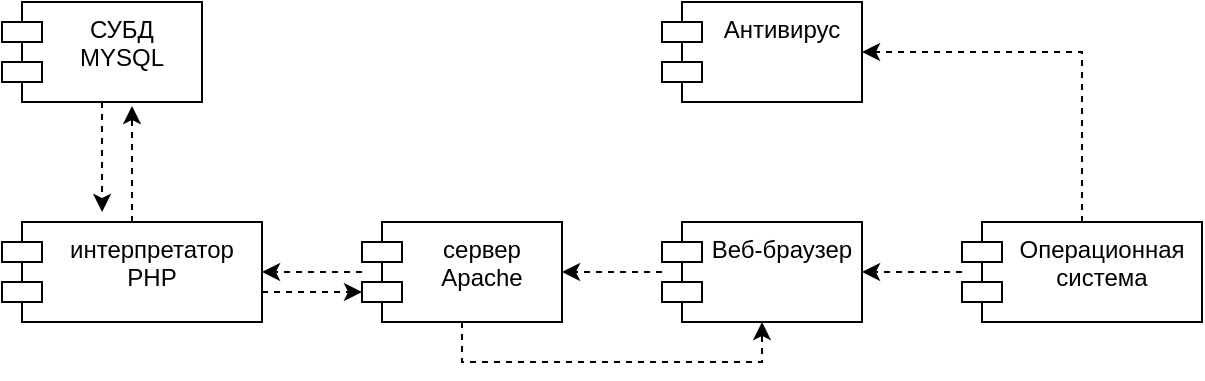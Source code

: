 <mxfile version="24.2.8" type="device">
  <diagram name="Page-1" id="gZ2owAIogtQZYCgnZvjZ">
    <mxGraphModel dx="2074" dy="1142" grid="1" gridSize="10" guides="1" tooltips="1" connect="1" arrows="1" fold="1" page="1" pageScale="1" pageWidth="850" pageHeight="1100" math="0" shadow="0">
      <root>
        <mxCell id="0" />
        <mxCell id="1" parent="0" />
        <mxCell id="5E7DoI3xS24oE3ILswI5-49" style="edgeStyle=orthogonalEdgeStyle;rounded=0;orthogonalLoop=1;jettySize=auto;html=1;entryX=1;entryY=0.5;entryDx=0;entryDy=0;dashed=1;" edge="1" parent="1" source="5E7DoI3xS24oE3ILswI5-40" target="5E7DoI3xS24oE3ILswI5-42">
          <mxGeometry relative="1" as="geometry" />
        </mxCell>
        <mxCell id="5E7DoI3xS24oE3ILswI5-40" value="&lt;div&gt;Веб-браузер&lt;/div&gt;" style="shape=module;align=left;spacingLeft=20;align=center;verticalAlign=top;whiteSpace=wrap;html=1;" vertex="1" parent="1">
          <mxGeometry x="510" y="540" width="100" height="50" as="geometry" />
        </mxCell>
        <mxCell id="5E7DoI3xS24oE3ILswI5-41" value="&lt;div&gt;Антивирус&lt;/div&gt;" style="shape=module;align=left;spacingLeft=20;align=center;verticalAlign=top;whiteSpace=wrap;html=1;" vertex="1" parent="1">
          <mxGeometry x="510" y="430" width="100" height="50" as="geometry" />
        </mxCell>
        <mxCell id="5E7DoI3xS24oE3ILswI5-53" style="edgeStyle=orthogonalEdgeStyle;rounded=0;orthogonalLoop=1;jettySize=auto;html=1;entryX=1;entryY=0.5;entryDx=0;entryDy=0;dashed=1;" edge="1" parent="1" source="5E7DoI3xS24oE3ILswI5-42" target="5E7DoI3xS24oE3ILswI5-45">
          <mxGeometry relative="1" as="geometry" />
        </mxCell>
        <mxCell id="5E7DoI3xS24oE3ILswI5-55" style="edgeStyle=orthogonalEdgeStyle;rounded=0;orthogonalLoop=1;jettySize=auto;html=1;entryX=0.5;entryY=1;entryDx=0;entryDy=0;dashed=1;" edge="1" parent="1" source="5E7DoI3xS24oE3ILswI5-42" target="5E7DoI3xS24oE3ILswI5-40">
          <mxGeometry relative="1" as="geometry">
            <Array as="points">
              <mxPoint x="410" y="610" />
              <mxPoint x="560" y="610" />
            </Array>
          </mxGeometry>
        </mxCell>
        <mxCell id="5E7DoI3xS24oE3ILswI5-42" value="&lt;div&gt;сервер &lt;br&gt;&lt;/div&gt;&lt;div&gt;Apache&lt;br&gt;&lt;/div&gt;" style="shape=module;align=left;spacingLeft=20;align=center;verticalAlign=top;whiteSpace=wrap;html=1;" vertex="1" parent="1">
          <mxGeometry x="360" y="540" width="100" height="50" as="geometry" />
        </mxCell>
        <mxCell id="5E7DoI3xS24oE3ILswI5-47" style="edgeStyle=orthogonalEdgeStyle;rounded=0;orthogonalLoop=1;jettySize=auto;html=1;entryX=1;entryY=0.5;entryDx=0;entryDy=0;dashed=1;" edge="1" parent="1" source="5E7DoI3xS24oE3ILswI5-43" target="5E7DoI3xS24oE3ILswI5-41">
          <mxGeometry relative="1" as="geometry">
            <Array as="points">
              <mxPoint x="720" y="455" />
            </Array>
          </mxGeometry>
        </mxCell>
        <mxCell id="5E7DoI3xS24oE3ILswI5-48" style="edgeStyle=orthogonalEdgeStyle;rounded=0;orthogonalLoop=1;jettySize=auto;html=1;dashed=1;" edge="1" parent="1" source="5E7DoI3xS24oE3ILswI5-43" target="5E7DoI3xS24oE3ILswI5-40">
          <mxGeometry relative="1" as="geometry" />
        </mxCell>
        <mxCell id="5E7DoI3xS24oE3ILswI5-43" value="&lt;div&gt;Операционная &lt;br&gt;&lt;/div&gt;&lt;div&gt;система&lt;br&gt;&lt;/div&gt;" style="shape=module;align=left;spacingLeft=20;align=center;verticalAlign=top;whiteSpace=wrap;html=1;" vertex="1" parent="1">
          <mxGeometry x="660" y="540" width="120" height="50" as="geometry" />
        </mxCell>
        <mxCell id="5E7DoI3xS24oE3ILswI5-44" value="&lt;div&gt;СУБД&lt;br&gt;&lt;/div&gt;&lt;div&gt;MYSQL&lt;/div&gt;" style="shape=module;align=left;spacingLeft=20;align=center;verticalAlign=top;whiteSpace=wrap;html=1;" vertex="1" parent="1">
          <mxGeometry x="180" y="430" width="100" height="50" as="geometry" />
        </mxCell>
        <mxCell id="5E7DoI3xS24oE3ILswI5-45" value="&lt;div&gt;интерпретатор&lt;/div&gt;&lt;div&gt;PHP&lt;br&gt;&lt;/div&gt;" style="shape=module;align=left;spacingLeft=20;align=center;verticalAlign=top;whiteSpace=wrap;html=1;" vertex="1" parent="1">
          <mxGeometry x="180" y="540" width="130" height="50" as="geometry" />
        </mxCell>
        <mxCell id="5E7DoI3xS24oE3ILswI5-51" style="edgeStyle=orthogonalEdgeStyle;rounded=0;orthogonalLoop=1;jettySize=auto;html=1;entryX=0.65;entryY=1.04;entryDx=0;entryDy=0;entryPerimeter=0;dashed=1;" edge="1" parent="1" source="5E7DoI3xS24oE3ILswI5-45" target="5E7DoI3xS24oE3ILswI5-44">
          <mxGeometry relative="1" as="geometry" />
        </mxCell>
        <mxCell id="5E7DoI3xS24oE3ILswI5-52" style="edgeStyle=orthogonalEdgeStyle;rounded=0;orthogonalLoop=1;jettySize=auto;html=1;entryX=0.385;entryY=-0.1;entryDx=0;entryDy=0;entryPerimeter=0;dashed=1;" edge="1" parent="1" source="5E7DoI3xS24oE3ILswI5-44" target="5E7DoI3xS24oE3ILswI5-45">
          <mxGeometry relative="1" as="geometry" />
        </mxCell>
        <mxCell id="5E7DoI3xS24oE3ILswI5-56" style="edgeStyle=orthogonalEdgeStyle;rounded=0;orthogonalLoop=1;jettySize=auto;html=1;entryX=0;entryY=0;entryDx=0;entryDy=35;entryPerimeter=0;dashed=1;" edge="1" parent="1" source="5E7DoI3xS24oE3ILswI5-45" target="5E7DoI3xS24oE3ILswI5-42">
          <mxGeometry relative="1" as="geometry">
            <Array as="points">
              <mxPoint x="320" y="575" />
              <mxPoint x="320" y="575" />
            </Array>
          </mxGeometry>
        </mxCell>
      </root>
    </mxGraphModel>
  </diagram>
</mxfile>
